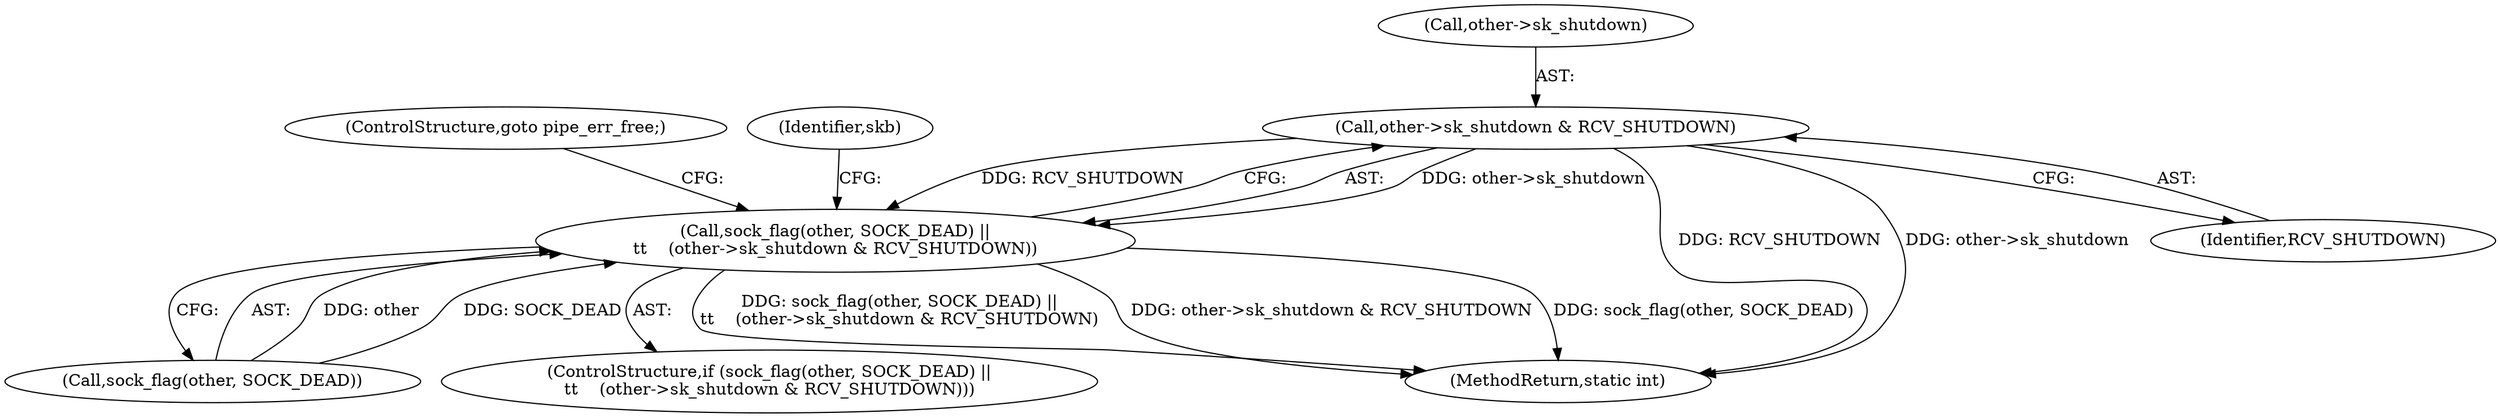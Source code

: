digraph "0_linux_e0e3cea46d31d23dc40df0a49a7a2c04fe8edfea_1@pointer" {
"1000324" [label="(Call,other->sk_shutdown & RCV_SHUTDOWN)"];
"1000320" [label="(Call,sock_flag(other, SOCK_DEAD) ||\n\t\t    (other->sk_shutdown & RCV_SHUTDOWN))"];
"1000320" [label="(Call,sock_flag(other, SOCK_DEAD) ||\n\t\t    (other->sk_shutdown & RCV_SHUTDOWN))"];
"1000325" [label="(Call,other->sk_shutdown)"];
"1000408" [label="(MethodReturn,static int)"];
"1000329" [label="(ControlStructure,goto pipe_err_free;)"];
"1000321" [label="(Call,sock_flag(other, SOCK_DEAD))"];
"1000319" [label="(ControlStructure,if (sock_flag(other, SOCK_DEAD) ||\n\t\t    (other->sk_shutdown & RCV_SHUTDOWN)))"];
"1000328" [label="(Identifier,RCV_SHUTDOWN)"];
"1000324" [label="(Call,other->sk_shutdown & RCV_SHUTDOWN)"];
"1000331" [label="(Identifier,skb)"];
"1000324" -> "1000320"  [label="AST: "];
"1000324" -> "1000328"  [label="CFG: "];
"1000325" -> "1000324"  [label="AST: "];
"1000328" -> "1000324"  [label="AST: "];
"1000320" -> "1000324"  [label="CFG: "];
"1000324" -> "1000408"  [label="DDG: RCV_SHUTDOWN"];
"1000324" -> "1000408"  [label="DDG: other->sk_shutdown"];
"1000324" -> "1000320"  [label="DDG: other->sk_shutdown"];
"1000324" -> "1000320"  [label="DDG: RCV_SHUTDOWN"];
"1000320" -> "1000319"  [label="AST: "];
"1000320" -> "1000321"  [label="CFG: "];
"1000321" -> "1000320"  [label="AST: "];
"1000329" -> "1000320"  [label="CFG: "];
"1000331" -> "1000320"  [label="CFG: "];
"1000320" -> "1000408"  [label="DDG: other->sk_shutdown & RCV_SHUTDOWN"];
"1000320" -> "1000408"  [label="DDG: sock_flag(other, SOCK_DEAD)"];
"1000320" -> "1000408"  [label="DDG: sock_flag(other, SOCK_DEAD) ||\n\t\t    (other->sk_shutdown & RCV_SHUTDOWN)"];
"1000321" -> "1000320"  [label="DDG: other"];
"1000321" -> "1000320"  [label="DDG: SOCK_DEAD"];
}

